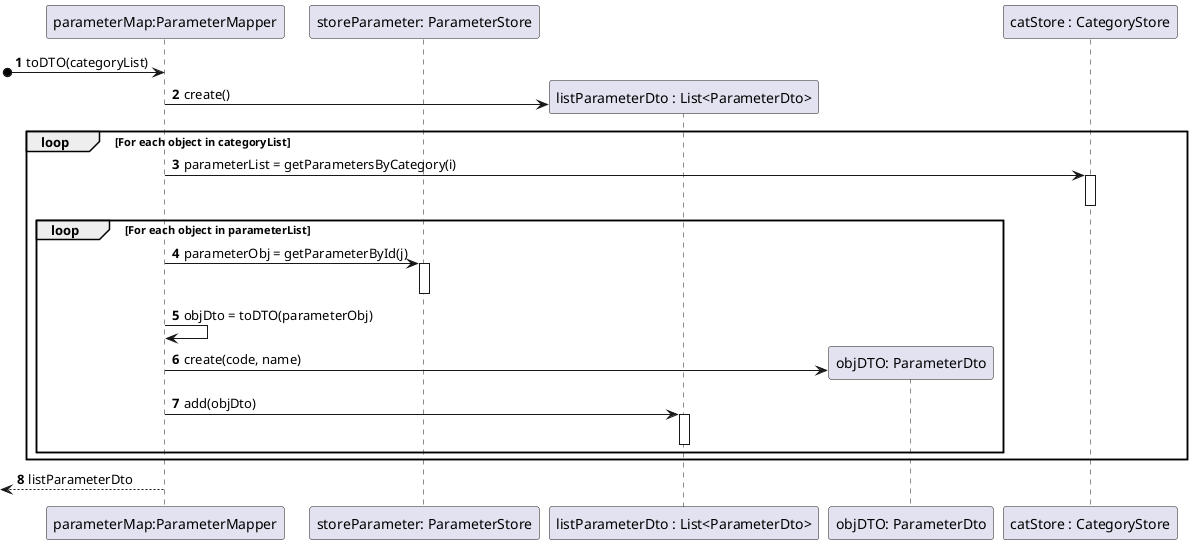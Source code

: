 @startuml
autonumber

participant "parameterMap:ParameterMapper" as PMAPPER
participant "storeParameter: ParameterStore" as PSTORE
participant "listParameterDto : List<ParameterDto>" as PLIST
participant "objDTO: ParameterDto" as PDTO
participant "catStore : CategoryStore" as CATSTORE


[o-> PMAPPER : toDTO(categoryList)
PMAPPER -> PLIST**: create()

loop For each object in categoryList

PMAPPER -> CATSTORE : parameterList = getParametersByCategory(i)
activate CATSTORE
deactivate CATSTORE
    loop For each object in parameterList
        PMAPPER -> PSTORE : parameterObj = getParameterById(j)
        activate PSTORE
        deactivate PSTORE
        PMAPPER -> PMAPPER : objDto = toDTO(parameterObj)
        PMAPPER -> PDTO** : create(code, name)
        PMAPPER -> PLIST : add(objDto)
        activate PLIST
        deactivate PLIST
    end
end

<-- PMAPPER : listParameterDto


@enduml